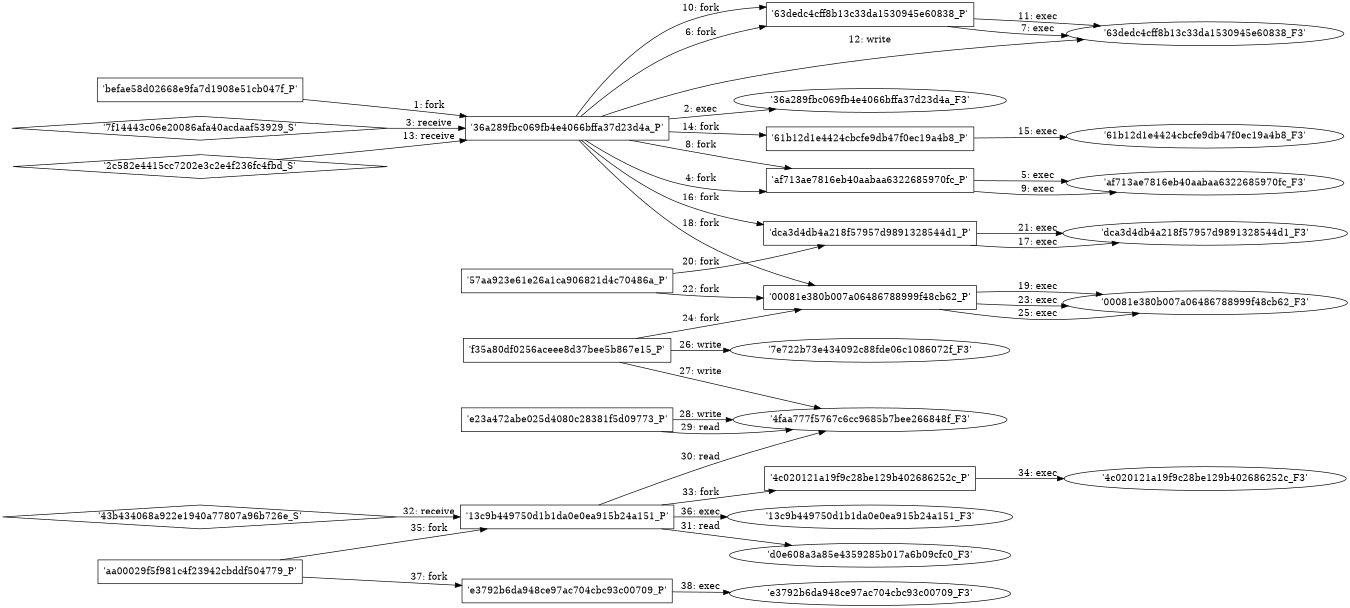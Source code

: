 digraph "D:\Learning\Paper\apt\基于CTI的攻击预警\Dataset\攻击图\ASGfromALLCTI\Threat Source newsletter (Jan. 28, 2021).dot" {
rankdir="LR"
size="9"
fixedsize="false"
splines="true"
nodesep=0.3
ranksep=0
fontsize=10
overlap="scalexy"
engine= "neato"
	"'befae58d02668e9fa7d1908e51cb047f_P'" [node_type=Process shape=box]
	"'36a289fbc069fb4e4066bffa37d23d4a_P'" [node_type=Process shape=box]
	"'befae58d02668e9fa7d1908e51cb047f_P'" -> "'36a289fbc069fb4e4066bffa37d23d4a_P'" [label="1: fork"]
	"'36a289fbc069fb4e4066bffa37d23d4a_P'" [node_type=Process shape=box]
	"'36a289fbc069fb4e4066bffa37d23d4a_F3'" [node_type=File shape=ellipse]
	"'36a289fbc069fb4e4066bffa37d23d4a_P'" -> "'36a289fbc069fb4e4066bffa37d23d4a_F3'" [label="2: exec"]
	"'36a289fbc069fb4e4066bffa37d23d4a_P'" [node_type=Process shape=box]
	"'7f14443c06e20086afa40acdaaf53929_S'" [node_type=Socket shape=diamond]
	"'7f14443c06e20086afa40acdaaf53929_S'" -> "'36a289fbc069fb4e4066bffa37d23d4a_P'" [label="3: receive"]
	"'36a289fbc069fb4e4066bffa37d23d4a_P'" [node_type=Process shape=box]
	"'af713ae7816eb40aabaa6322685970fc_P'" [node_type=Process shape=box]
	"'36a289fbc069fb4e4066bffa37d23d4a_P'" -> "'af713ae7816eb40aabaa6322685970fc_P'" [label="4: fork"]
	"'af713ae7816eb40aabaa6322685970fc_P'" [node_type=Process shape=box]
	"'af713ae7816eb40aabaa6322685970fc_F3'" [node_type=File shape=ellipse]
	"'af713ae7816eb40aabaa6322685970fc_P'" -> "'af713ae7816eb40aabaa6322685970fc_F3'" [label="5: exec"]
	"'36a289fbc069fb4e4066bffa37d23d4a_P'" [node_type=Process shape=box]
	"'63dedc4cff8b13c33da1530945e60838_P'" [node_type=Process shape=box]
	"'36a289fbc069fb4e4066bffa37d23d4a_P'" -> "'63dedc4cff8b13c33da1530945e60838_P'" [label="6: fork"]
	"'63dedc4cff8b13c33da1530945e60838_P'" [node_type=Process shape=box]
	"'63dedc4cff8b13c33da1530945e60838_F3'" [node_type=File shape=ellipse]
	"'63dedc4cff8b13c33da1530945e60838_P'" -> "'63dedc4cff8b13c33da1530945e60838_F3'" [label="7: exec"]
	"'36a289fbc069fb4e4066bffa37d23d4a_P'" [node_type=Process shape=box]
	"'af713ae7816eb40aabaa6322685970fc_P'" [node_type=Process shape=box]
	"'36a289fbc069fb4e4066bffa37d23d4a_P'" -> "'af713ae7816eb40aabaa6322685970fc_P'" [label="8: fork"]
	"'af713ae7816eb40aabaa6322685970fc_P'" [node_type=Process shape=box]
	"'af713ae7816eb40aabaa6322685970fc_F3'" [node_type=File shape=ellipse]
	"'af713ae7816eb40aabaa6322685970fc_P'" -> "'af713ae7816eb40aabaa6322685970fc_F3'" [label="9: exec"]
	"'36a289fbc069fb4e4066bffa37d23d4a_P'" [node_type=Process shape=box]
	"'63dedc4cff8b13c33da1530945e60838_P'" [node_type=Process shape=box]
	"'36a289fbc069fb4e4066bffa37d23d4a_P'" -> "'63dedc4cff8b13c33da1530945e60838_P'" [label="10: fork"]
	"'63dedc4cff8b13c33da1530945e60838_P'" [node_type=Process shape=box]
	"'63dedc4cff8b13c33da1530945e60838_F3'" [node_type=File shape=ellipse]
	"'63dedc4cff8b13c33da1530945e60838_P'" -> "'63dedc4cff8b13c33da1530945e60838_F3'" [label="11: exec"]
	"'63dedc4cff8b13c33da1530945e60838_F3'" [node_type=file shape=ellipse]
	"'36a289fbc069fb4e4066bffa37d23d4a_P'" [node_type=Process shape=box]
	"'36a289fbc069fb4e4066bffa37d23d4a_P'" -> "'63dedc4cff8b13c33da1530945e60838_F3'" [label="12: write"]
	"'36a289fbc069fb4e4066bffa37d23d4a_P'" [node_type=Process shape=box]
	"'2c582e4415cc7202e3c2e4f236fc4fbd_S'" [node_type=Socket shape=diamond]
	"'2c582e4415cc7202e3c2e4f236fc4fbd_S'" -> "'36a289fbc069fb4e4066bffa37d23d4a_P'" [label="13: receive"]
	"'36a289fbc069fb4e4066bffa37d23d4a_P'" [node_type=Process shape=box]
	"'61b12d1e4424cbcfe9db47f0ec19a4b8_P'" [node_type=Process shape=box]
	"'36a289fbc069fb4e4066bffa37d23d4a_P'" -> "'61b12d1e4424cbcfe9db47f0ec19a4b8_P'" [label="14: fork"]
	"'61b12d1e4424cbcfe9db47f0ec19a4b8_P'" [node_type=Process shape=box]
	"'61b12d1e4424cbcfe9db47f0ec19a4b8_F3'" [node_type=File shape=ellipse]
	"'61b12d1e4424cbcfe9db47f0ec19a4b8_P'" -> "'61b12d1e4424cbcfe9db47f0ec19a4b8_F3'" [label="15: exec"]
	"'36a289fbc069fb4e4066bffa37d23d4a_P'" [node_type=Process shape=box]
	"'dca3d4db4a218f57957d9891328544d1_P'" [node_type=Process shape=box]
	"'36a289fbc069fb4e4066bffa37d23d4a_P'" -> "'dca3d4db4a218f57957d9891328544d1_P'" [label="16: fork"]
	"'dca3d4db4a218f57957d9891328544d1_P'" [node_type=Process shape=box]
	"'dca3d4db4a218f57957d9891328544d1_F3'" [node_type=File shape=ellipse]
	"'dca3d4db4a218f57957d9891328544d1_P'" -> "'dca3d4db4a218f57957d9891328544d1_F3'" [label="17: exec"]
	"'36a289fbc069fb4e4066bffa37d23d4a_P'" [node_type=Process shape=box]
	"'00081e380b007a06486788999f48cb62_P'" [node_type=Process shape=box]
	"'36a289fbc069fb4e4066bffa37d23d4a_P'" -> "'00081e380b007a06486788999f48cb62_P'" [label="18: fork"]
	"'00081e380b007a06486788999f48cb62_P'" [node_type=Process shape=box]
	"'00081e380b007a06486788999f48cb62_F3'" [node_type=File shape=ellipse]
	"'00081e380b007a06486788999f48cb62_P'" -> "'00081e380b007a06486788999f48cb62_F3'" [label="19: exec"]
	"'57aa923e61e26a1ca906821d4c70486a_P'" [node_type=Process shape=box]
	"'dca3d4db4a218f57957d9891328544d1_P'" [node_type=Process shape=box]
	"'57aa923e61e26a1ca906821d4c70486a_P'" -> "'dca3d4db4a218f57957d9891328544d1_P'" [label="20: fork"]
	"'dca3d4db4a218f57957d9891328544d1_P'" [node_type=Process shape=box]
	"'dca3d4db4a218f57957d9891328544d1_F3'" [node_type=File shape=ellipse]
	"'dca3d4db4a218f57957d9891328544d1_P'" -> "'dca3d4db4a218f57957d9891328544d1_F3'" [label="21: exec"]
	"'57aa923e61e26a1ca906821d4c70486a_P'" [node_type=Process shape=box]
	"'00081e380b007a06486788999f48cb62_P'" [node_type=Process shape=box]
	"'57aa923e61e26a1ca906821d4c70486a_P'" -> "'00081e380b007a06486788999f48cb62_P'" [label="22: fork"]
	"'00081e380b007a06486788999f48cb62_P'" [node_type=Process shape=box]
	"'00081e380b007a06486788999f48cb62_F3'" [node_type=File shape=ellipse]
	"'00081e380b007a06486788999f48cb62_P'" -> "'00081e380b007a06486788999f48cb62_F3'" [label="23: exec"]
	"'f35a80df0256aceee8d37bee5b867e15_P'" [node_type=Process shape=box]
	"'00081e380b007a06486788999f48cb62_P'" [node_type=Process shape=box]
	"'f35a80df0256aceee8d37bee5b867e15_P'" -> "'00081e380b007a06486788999f48cb62_P'" [label="24: fork"]
	"'00081e380b007a06486788999f48cb62_P'" [node_type=Process shape=box]
	"'00081e380b007a06486788999f48cb62_F3'" [node_type=File shape=ellipse]
	"'00081e380b007a06486788999f48cb62_P'" -> "'00081e380b007a06486788999f48cb62_F3'" [label="25: exec"]
	"'7e722b73e434092c88fde06c1086072f_F3'" [node_type=file shape=ellipse]
	"'f35a80df0256aceee8d37bee5b867e15_P'" [node_type=Process shape=box]
	"'f35a80df0256aceee8d37bee5b867e15_P'" -> "'7e722b73e434092c88fde06c1086072f_F3'" [label="26: write"]
	"'4faa777f5767c6cc9685b7bee266848f_F3'" [node_type=file shape=ellipse]
	"'f35a80df0256aceee8d37bee5b867e15_P'" [node_type=Process shape=box]
	"'f35a80df0256aceee8d37bee5b867e15_P'" -> "'4faa777f5767c6cc9685b7bee266848f_F3'" [label="27: write"]
	"'4faa777f5767c6cc9685b7bee266848f_F3'" [node_type=file shape=ellipse]
	"'e23a472abe025d4080c28381f5d09773_P'" [node_type=Process shape=box]
	"'e23a472abe025d4080c28381f5d09773_P'" -> "'4faa777f5767c6cc9685b7bee266848f_F3'" [label="28: write"]
	"'4faa777f5767c6cc9685b7bee266848f_F3'" [node_type=file shape=ellipse]
	"'e23a472abe025d4080c28381f5d09773_P'" [node_type=Process shape=box]
	"'e23a472abe025d4080c28381f5d09773_P'" -> "'4faa777f5767c6cc9685b7bee266848f_F3'" [label="29: read"]
	"'4faa777f5767c6cc9685b7bee266848f_F3'" [node_type=file shape=ellipse]
	"'13c9b449750d1b1da0e0ea915b24a151_P'" [node_type=Process shape=box]
	"'13c9b449750d1b1da0e0ea915b24a151_P'" -> "'4faa777f5767c6cc9685b7bee266848f_F3'" [label="30: read"]
	"'d0e608a3a85e4359285b017a6b09cfc0_F3'" [node_type=file shape=ellipse]
	"'13c9b449750d1b1da0e0ea915b24a151_P'" [node_type=Process shape=box]
	"'13c9b449750d1b1da0e0ea915b24a151_P'" -> "'d0e608a3a85e4359285b017a6b09cfc0_F3'" [label="31: read"]
	"'13c9b449750d1b1da0e0ea915b24a151_P'" [node_type=Process shape=box]
	"'43b434068a922e1940a77807a96b726e_S'" [node_type=Socket shape=diamond]
	"'43b434068a922e1940a77807a96b726e_S'" -> "'13c9b449750d1b1da0e0ea915b24a151_P'" [label="32: receive"]
	"'13c9b449750d1b1da0e0ea915b24a151_P'" [node_type=Process shape=box]
	"'4c020121a19f9c28be129b402686252c_P'" [node_type=Process shape=box]
	"'13c9b449750d1b1da0e0ea915b24a151_P'" -> "'4c020121a19f9c28be129b402686252c_P'" [label="33: fork"]
	"'4c020121a19f9c28be129b402686252c_P'" [node_type=Process shape=box]
	"'4c020121a19f9c28be129b402686252c_F3'" [node_type=File shape=ellipse]
	"'4c020121a19f9c28be129b402686252c_P'" -> "'4c020121a19f9c28be129b402686252c_F3'" [label="34: exec"]
	"'aa00029f5f981c4f23942cbddf504779_P'" [node_type=Process shape=box]
	"'13c9b449750d1b1da0e0ea915b24a151_P'" [node_type=Process shape=box]
	"'aa00029f5f981c4f23942cbddf504779_P'" -> "'13c9b449750d1b1da0e0ea915b24a151_P'" [label="35: fork"]
	"'13c9b449750d1b1da0e0ea915b24a151_P'" [node_type=Process shape=box]
	"'13c9b449750d1b1da0e0ea915b24a151_F3'" [node_type=File shape=ellipse]
	"'13c9b449750d1b1da0e0ea915b24a151_P'" -> "'13c9b449750d1b1da0e0ea915b24a151_F3'" [label="36: exec"]
	"'aa00029f5f981c4f23942cbddf504779_P'" [node_type=Process shape=box]
	"'e3792b6da948ce97ac704cbc93c00709_P'" [node_type=Process shape=box]
	"'aa00029f5f981c4f23942cbddf504779_P'" -> "'e3792b6da948ce97ac704cbc93c00709_P'" [label="37: fork"]
	"'e3792b6da948ce97ac704cbc93c00709_P'" [node_type=Process shape=box]
	"'e3792b6da948ce97ac704cbc93c00709_F3'" [node_type=File shape=ellipse]
	"'e3792b6da948ce97ac704cbc93c00709_P'" -> "'e3792b6da948ce97ac704cbc93c00709_F3'" [label="38: exec"]
}

